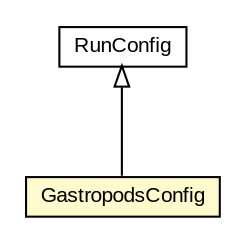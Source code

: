 #!/usr/local/bin/dot
#
# Class diagram 
# Generated by UMLGraph version R5_6-24-gf6e263 (http://www.umlgraph.org/)
#

digraph G {
	edge [fontname="arial",fontsize=10,labelfontname="arial",labelfontsize=10];
	node [fontname="arial",fontsize=10,shape=plaintext];
	nodesep=0.25;
	ranksep=0.5;
	// edu.arizona.biosemantics.semanticmarkup.config.RunConfig
	c67861 [label=<<table title="edu.arizona.biosemantics.semanticmarkup.config.RunConfig" border="0" cellborder="1" cellspacing="0" cellpadding="2" port="p" href="../RunConfig.html">
		<tr><td><table border="0" cellspacing="0" cellpadding="1">
<tr><td align="center" balign="center"> RunConfig </td></tr>
		</table></td></tr>
		</table>>, URL="../RunConfig.html", fontname="arial", fontcolor="black", fontsize=10.0];
	// edu.arizona.biosemantics.semanticmarkup.config.taxongroup.GastropodsConfig
	c67870 [label=<<table title="edu.arizona.biosemantics.semanticmarkup.config.taxongroup.GastropodsConfig" border="0" cellborder="1" cellspacing="0" cellpadding="2" port="p" bgcolor="lemonChiffon" href="./GastropodsConfig.html">
		<tr><td><table border="0" cellspacing="0" cellpadding="1">
<tr><td align="center" balign="center"> GastropodsConfig </td></tr>
		</table></td></tr>
		</table>>, URL="./GastropodsConfig.html", fontname="arial", fontcolor="black", fontsize=10.0];
	//edu.arizona.biosemantics.semanticmarkup.config.taxongroup.GastropodsConfig extends edu.arizona.biosemantics.semanticmarkup.config.RunConfig
	c67861:p -> c67870:p [dir=back,arrowtail=empty];
}


